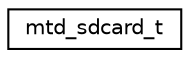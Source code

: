 digraph "Graphical Class Hierarchy"
{
 // LATEX_PDF_SIZE
  edge [fontname="Helvetica",fontsize="10",labelfontname="Helvetica",labelfontsize="10"];
  node [fontname="Helvetica",fontsize="10",shape=record];
  rankdir="LR";
  Node0 [label="mtd_sdcard_t",height=0.2,width=0.4,color="black", fillcolor="white", style="filled",URL="$structmtd__sdcard__t.html",tooltip="Device descriptor for mtd_sdcard device."];
}

